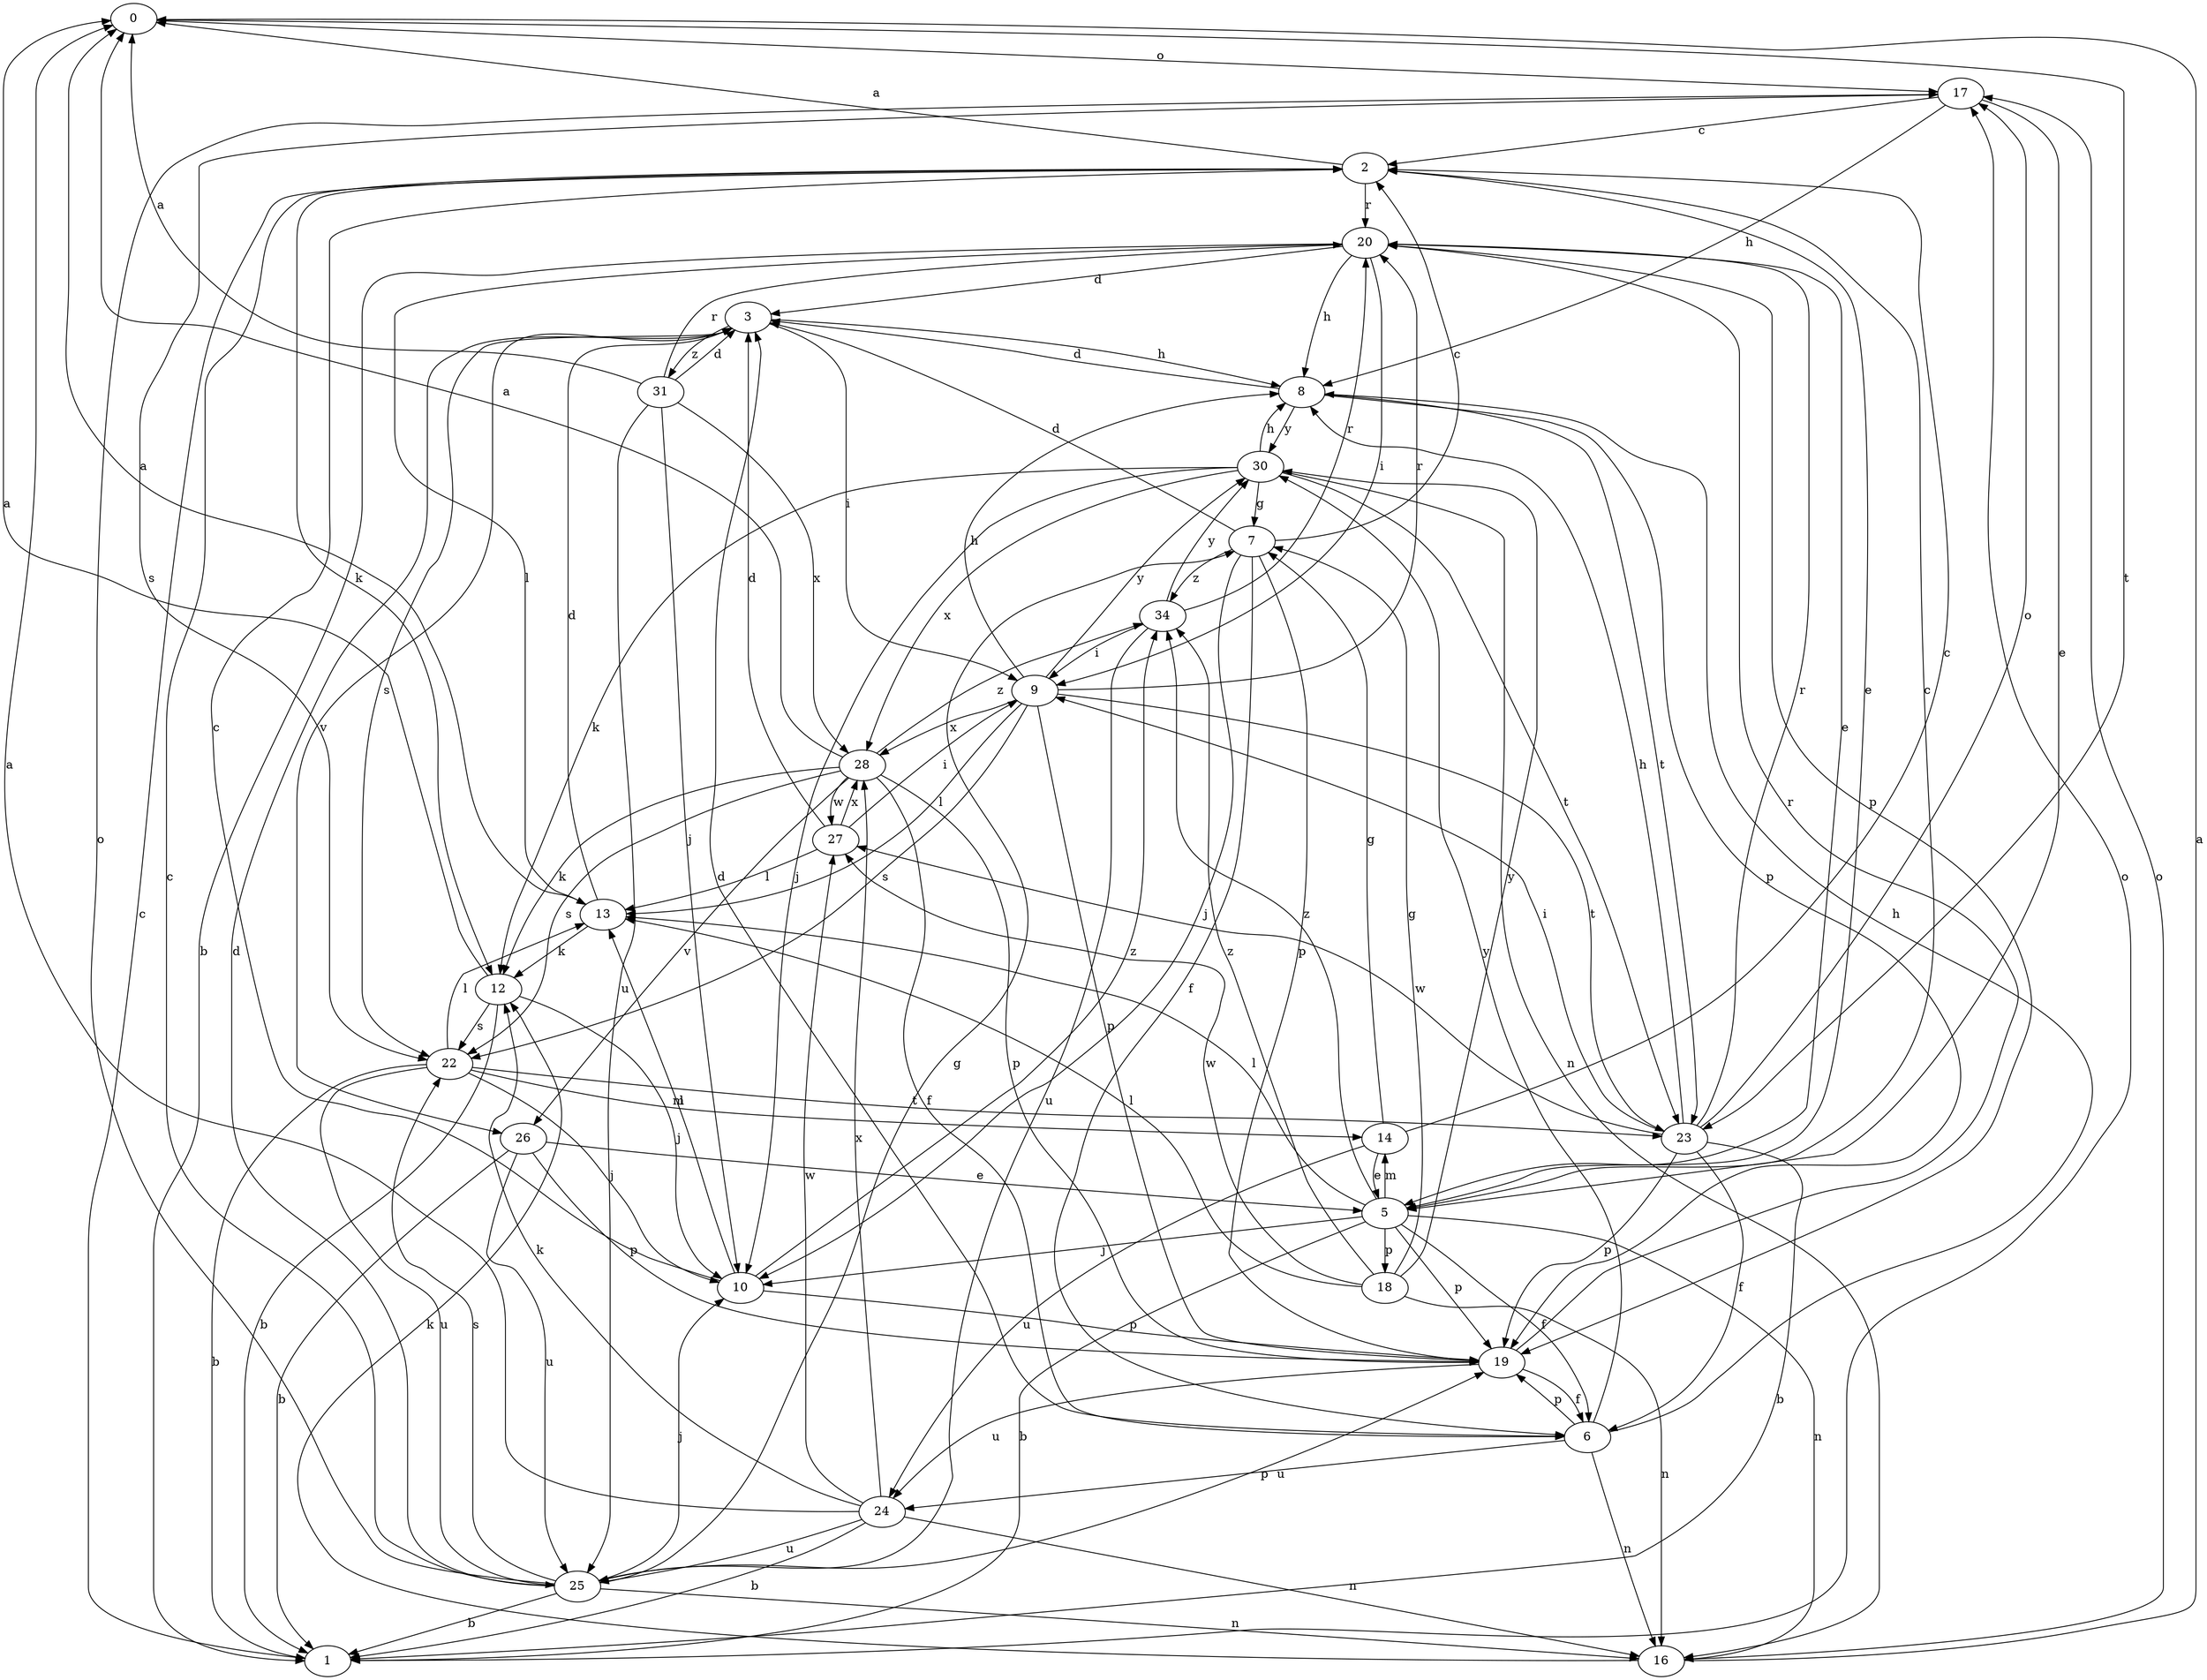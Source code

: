 strict digraph  {
0;
1;
2;
3;
5;
6;
7;
8;
9;
10;
12;
13;
14;
16;
17;
18;
19;
20;
22;
23;
24;
25;
26;
27;
28;
30;
31;
34;
0 -> 17  [label=o];
0 -> 23  [label=t];
1 -> 2  [label=c];
1 -> 17  [label=o];
2 -> 0  [label=a];
2 -> 5  [label=e];
2 -> 12  [label=k];
2 -> 20  [label=r];
3 -> 8  [label=h];
3 -> 9  [label=i];
3 -> 22  [label=s];
3 -> 26  [label=v];
3 -> 31  [label=z];
5 -> 1  [label=b];
5 -> 2  [label=c];
5 -> 6  [label=f];
5 -> 10  [label=j];
5 -> 13  [label=l];
5 -> 14  [label=m];
5 -> 16  [label=n];
5 -> 18  [label=p];
5 -> 19  [label=p];
5 -> 34  [label=z];
6 -> 3  [label=d];
6 -> 8  [label=h];
6 -> 16  [label=n];
6 -> 19  [label=p];
6 -> 24  [label=u];
6 -> 30  [label=y];
7 -> 2  [label=c];
7 -> 3  [label=d];
7 -> 6  [label=f];
7 -> 10  [label=j];
7 -> 19  [label=p];
7 -> 34  [label=z];
8 -> 3  [label=d];
8 -> 19  [label=p];
8 -> 23  [label=t];
8 -> 30  [label=y];
9 -> 8  [label=h];
9 -> 13  [label=l];
9 -> 19  [label=p];
9 -> 20  [label=r];
9 -> 22  [label=s];
9 -> 23  [label=t];
9 -> 28  [label=x];
9 -> 30  [label=y];
10 -> 2  [label=c];
10 -> 13  [label=l];
10 -> 19  [label=p];
10 -> 34  [label=z];
12 -> 0  [label=a];
12 -> 1  [label=b];
12 -> 10  [label=j];
12 -> 22  [label=s];
13 -> 0  [label=a];
13 -> 3  [label=d];
13 -> 12  [label=k];
14 -> 2  [label=c];
14 -> 5  [label=e];
14 -> 7  [label=g];
14 -> 24  [label=u];
16 -> 0  [label=a];
16 -> 12  [label=k];
16 -> 17  [label=o];
17 -> 2  [label=c];
17 -> 5  [label=e];
17 -> 8  [label=h];
17 -> 22  [label=s];
18 -> 7  [label=g];
18 -> 13  [label=l];
18 -> 16  [label=n];
18 -> 27  [label=w];
18 -> 30  [label=y];
18 -> 34  [label=z];
19 -> 6  [label=f];
19 -> 20  [label=r];
19 -> 24  [label=u];
20 -> 1  [label=b];
20 -> 3  [label=d];
20 -> 5  [label=e];
20 -> 8  [label=h];
20 -> 9  [label=i];
20 -> 13  [label=l];
20 -> 19  [label=p];
22 -> 1  [label=b];
22 -> 10  [label=j];
22 -> 13  [label=l];
22 -> 14  [label=m];
22 -> 23  [label=t];
22 -> 25  [label=u];
23 -> 1  [label=b];
23 -> 6  [label=f];
23 -> 8  [label=h];
23 -> 9  [label=i];
23 -> 17  [label=o];
23 -> 19  [label=p];
23 -> 20  [label=r];
23 -> 27  [label=w];
24 -> 0  [label=a];
24 -> 1  [label=b];
24 -> 12  [label=k];
24 -> 16  [label=n];
24 -> 25  [label=u];
24 -> 27  [label=w];
24 -> 28  [label=x];
25 -> 1  [label=b];
25 -> 2  [label=c];
25 -> 3  [label=d];
25 -> 7  [label=g];
25 -> 10  [label=j];
25 -> 16  [label=n];
25 -> 17  [label=o];
25 -> 19  [label=p];
25 -> 22  [label=s];
26 -> 1  [label=b];
26 -> 5  [label=e];
26 -> 19  [label=p];
26 -> 25  [label=u];
27 -> 3  [label=d];
27 -> 9  [label=i];
27 -> 13  [label=l];
27 -> 28  [label=x];
28 -> 0  [label=a];
28 -> 6  [label=f];
28 -> 12  [label=k];
28 -> 19  [label=p];
28 -> 22  [label=s];
28 -> 26  [label=v];
28 -> 27  [label=w];
28 -> 34  [label=z];
30 -> 7  [label=g];
30 -> 8  [label=h];
30 -> 10  [label=j];
30 -> 12  [label=k];
30 -> 16  [label=n];
30 -> 23  [label=t];
30 -> 28  [label=x];
31 -> 0  [label=a];
31 -> 3  [label=d];
31 -> 10  [label=j];
31 -> 20  [label=r];
31 -> 25  [label=u];
31 -> 28  [label=x];
34 -> 9  [label=i];
34 -> 20  [label=r];
34 -> 25  [label=u];
34 -> 30  [label=y];
}
